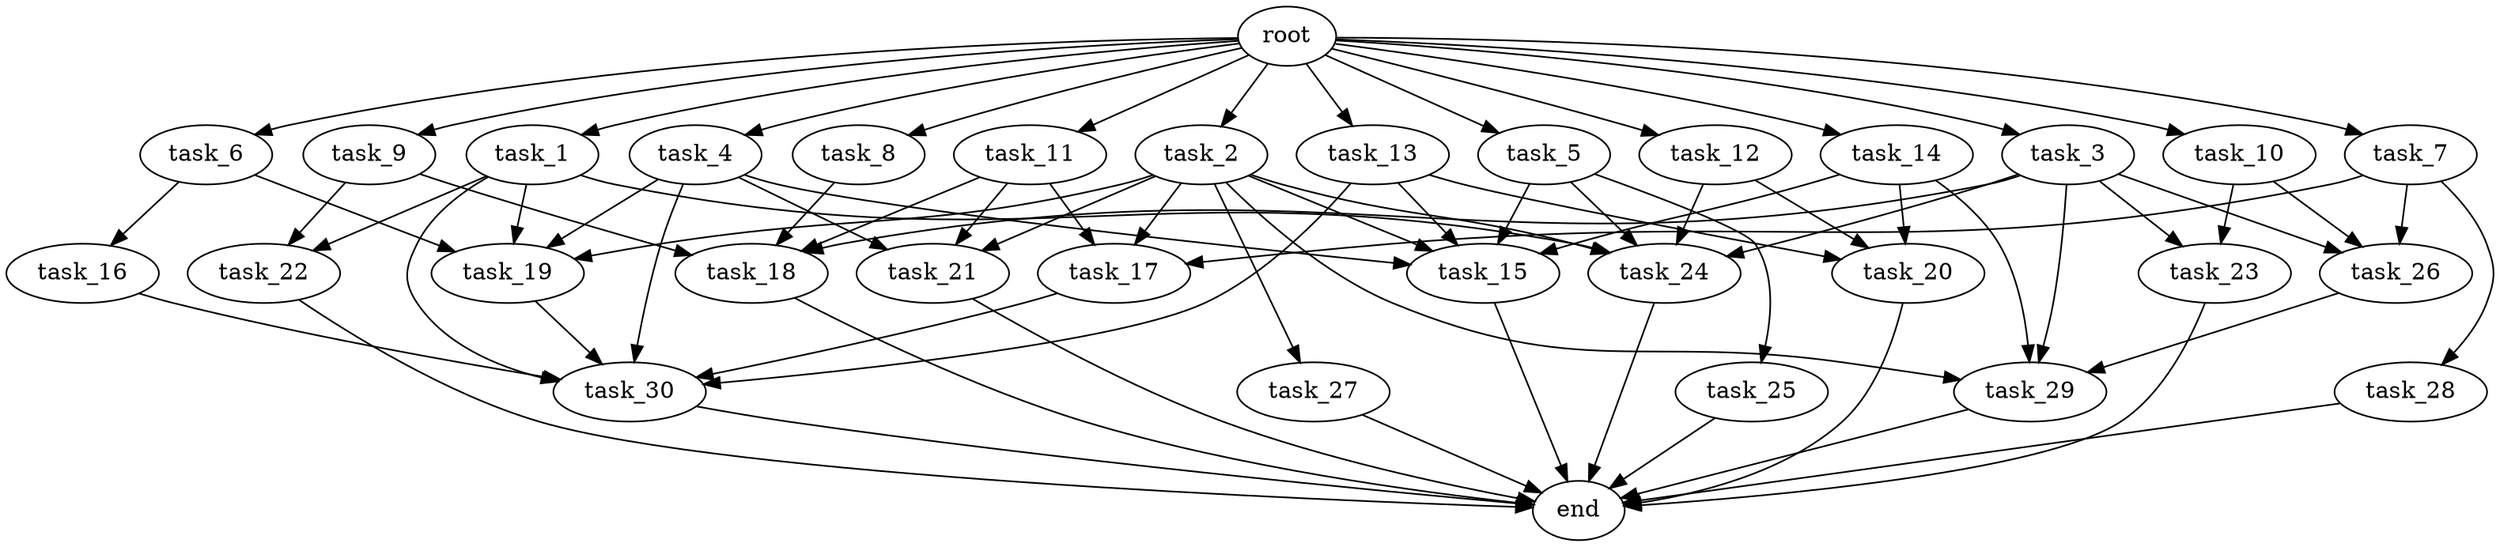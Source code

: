 digraph G {
  root [size="0.000000e+00"];
  task_1 [size="1.884979e+10"];
  task_2 [size="8.970670e+10"];
  task_3 [size="6.134670e+10"];
  task_4 [size="8.314330e+10"];
  task_5 [size="5.257003e+10"];
  task_6 [size="5.321424e+10"];
  task_7 [size="5.511577e+10"];
  task_8 [size="7.563311e+10"];
  task_9 [size="1.140553e+10"];
  task_10 [size="4.605453e+10"];
  task_11 [size="7.649269e+09"];
  task_12 [size="8.188629e+10"];
  task_13 [size="9.234174e+10"];
  task_14 [size="4.795703e+10"];
  task_15 [size="3.116423e+10"];
  task_16 [size="3.626323e+10"];
  task_17 [size="8.170570e+10"];
  task_18 [size="8.897374e+10"];
  task_19 [size="5.976889e+10"];
  task_20 [size="7.636132e+10"];
  task_21 [size="3.421109e+10"];
  task_22 [size="7.099239e+10"];
  task_23 [size="2.885666e+09"];
  task_24 [size="8.145927e+10"];
  task_25 [size="2.224356e+10"];
  task_26 [size="8.568295e+10"];
  task_27 [size="1.424451e+10"];
  task_28 [size="2.266518e+10"];
  task_29 [size="1.254316e+10"];
  task_30 [size="1.303052e+10"];
  end [size="0.000000e+00"];

  root -> task_1 [size="1.000000e-12"];
  root -> task_2 [size="1.000000e-12"];
  root -> task_3 [size="1.000000e-12"];
  root -> task_4 [size="1.000000e-12"];
  root -> task_5 [size="1.000000e-12"];
  root -> task_6 [size="1.000000e-12"];
  root -> task_7 [size="1.000000e-12"];
  root -> task_8 [size="1.000000e-12"];
  root -> task_9 [size="1.000000e-12"];
  root -> task_10 [size="1.000000e-12"];
  root -> task_11 [size="1.000000e-12"];
  root -> task_12 [size="1.000000e-12"];
  root -> task_13 [size="1.000000e-12"];
  root -> task_14 [size="1.000000e-12"];
  task_1 -> task_19 [size="1.494222e+08"];
  task_1 -> task_22 [size="3.549619e+08"];
  task_1 -> task_24 [size="1.629185e+08"];
  task_1 -> task_30 [size="2.171754e+07"];
  task_2 -> task_15 [size="6.232846e+07"];
  task_2 -> task_17 [size="2.723523e+08"];
  task_2 -> task_19 [size="1.494222e+08"];
  task_2 -> task_21 [size="1.140370e+08"];
  task_2 -> task_24 [size="1.629185e+08"];
  task_2 -> task_27 [size="1.424451e+08"];
  task_2 -> task_29 [size="3.135791e+07"];
  task_3 -> task_18 [size="2.224344e+08"];
  task_3 -> task_23 [size="1.442833e+07"];
  task_3 -> task_24 [size="1.629185e+08"];
  task_3 -> task_26 [size="2.856098e+08"];
  task_3 -> task_29 [size="3.135791e+07"];
  task_4 -> task_15 [size="6.232846e+07"];
  task_4 -> task_19 [size="1.494222e+08"];
  task_4 -> task_21 [size="1.140370e+08"];
  task_4 -> task_30 [size="2.171754e+07"];
  task_5 -> task_15 [size="6.232846e+07"];
  task_5 -> task_24 [size="1.629185e+08"];
  task_5 -> task_25 [size="2.224356e+08"];
  task_6 -> task_16 [size="3.626323e+08"];
  task_6 -> task_19 [size="1.494222e+08"];
  task_7 -> task_17 [size="2.723523e+08"];
  task_7 -> task_26 [size="2.856098e+08"];
  task_7 -> task_28 [size="2.266518e+08"];
  task_8 -> task_18 [size="2.224344e+08"];
  task_9 -> task_18 [size="2.224344e+08"];
  task_9 -> task_22 [size="3.549619e+08"];
  task_10 -> task_23 [size="1.442833e+07"];
  task_10 -> task_26 [size="2.856098e+08"];
  task_11 -> task_17 [size="2.723523e+08"];
  task_11 -> task_18 [size="2.224344e+08"];
  task_11 -> task_21 [size="1.140370e+08"];
  task_12 -> task_20 [size="2.545377e+08"];
  task_12 -> task_24 [size="1.629185e+08"];
  task_13 -> task_15 [size="6.232846e+07"];
  task_13 -> task_20 [size="2.545377e+08"];
  task_13 -> task_30 [size="2.171754e+07"];
  task_14 -> task_15 [size="6.232846e+07"];
  task_14 -> task_20 [size="2.545377e+08"];
  task_14 -> task_29 [size="3.135791e+07"];
  task_15 -> end [size="1.000000e-12"];
  task_16 -> task_30 [size="2.171754e+07"];
  task_17 -> task_30 [size="2.171754e+07"];
  task_18 -> end [size="1.000000e-12"];
  task_19 -> task_30 [size="2.171754e+07"];
  task_20 -> end [size="1.000000e-12"];
  task_21 -> end [size="1.000000e-12"];
  task_22 -> end [size="1.000000e-12"];
  task_23 -> end [size="1.000000e-12"];
  task_24 -> end [size="1.000000e-12"];
  task_25 -> end [size="1.000000e-12"];
  task_26 -> task_29 [size="3.135791e+07"];
  task_27 -> end [size="1.000000e-12"];
  task_28 -> end [size="1.000000e-12"];
  task_29 -> end [size="1.000000e-12"];
  task_30 -> end [size="1.000000e-12"];
}
